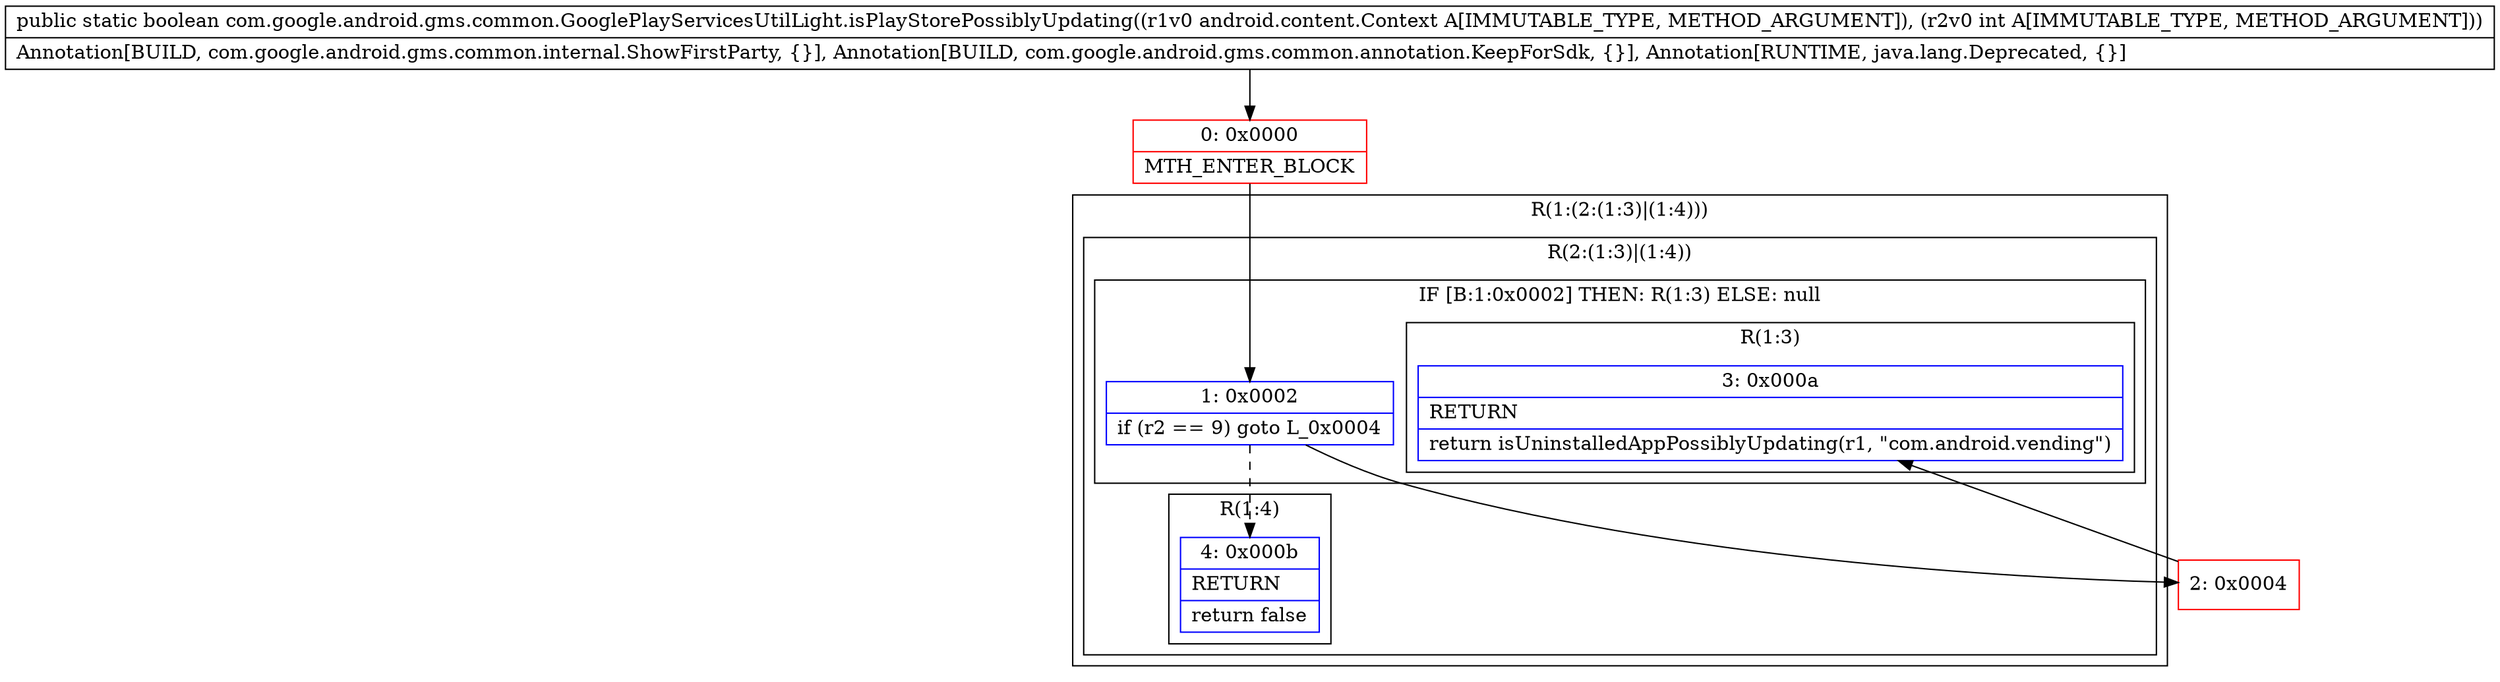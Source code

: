 digraph "CFG forcom.google.android.gms.common.GooglePlayServicesUtilLight.isPlayStorePossiblyUpdating(Landroid\/content\/Context;I)Z" {
subgraph cluster_Region_1200311361 {
label = "R(1:(2:(1:3)|(1:4)))";
node [shape=record,color=blue];
subgraph cluster_Region_209168189 {
label = "R(2:(1:3)|(1:4))";
node [shape=record,color=blue];
subgraph cluster_IfRegion_1696615288 {
label = "IF [B:1:0x0002] THEN: R(1:3) ELSE: null";
node [shape=record,color=blue];
Node_1 [shape=record,label="{1\:\ 0x0002|if (r2 == 9) goto L_0x0004\l}"];
subgraph cluster_Region_39613817 {
label = "R(1:3)";
node [shape=record,color=blue];
Node_3 [shape=record,label="{3\:\ 0x000a|RETURN\l|return isUninstalledAppPossiblyUpdating(r1, \"com.android.vending\")\l}"];
}
}
subgraph cluster_Region_531159095 {
label = "R(1:4)";
node [shape=record,color=blue];
Node_4 [shape=record,label="{4\:\ 0x000b|RETURN\l|return false\l}"];
}
}
}
Node_0 [shape=record,color=red,label="{0\:\ 0x0000|MTH_ENTER_BLOCK\l}"];
Node_2 [shape=record,color=red,label="{2\:\ 0x0004}"];
MethodNode[shape=record,label="{public static boolean com.google.android.gms.common.GooglePlayServicesUtilLight.isPlayStorePossiblyUpdating((r1v0 android.content.Context A[IMMUTABLE_TYPE, METHOD_ARGUMENT]), (r2v0 int A[IMMUTABLE_TYPE, METHOD_ARGUMENT]))  | Annotation[BUILD, com.google.android.gms.common.internal.ShowFirstParty, \{\}], Annotation[BUILD, com.google.android.gms.common.annotation.KeepForSdk, \{\}], Annotation[RUNTIME, java.lang.Deprecated, \{\}]\l}"];
MethodNode -> Node_0;
Node_1 -> Node_2;
Node_1 -> Node_4[style=dashed];
Node_0 -> Node_1;
Node_2 -> Node_3;
}


